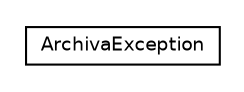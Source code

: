 #!/usr/local/bin/dot
#
# Class diagram 
# Generated by UmlGraph version 4.6 (http://www.spinellis.gr/sw/umlgraph)
#

digraph G {
	edge [fontname="Helvetica",fontsize=10,labelfontname="Helvetica",labelfontsize=10];
	node [fontname="Helvetica",fontsize=10,shape=plaintext];
	// org.apache.maven.archiva.common.ArchivaException
	c380 [label=<<table border="0" cellborder="1" cellspacing="0" cellpadding="2" port="p" href="./ArchivaException.html">
		<tr><td><table border="0" cellspacing="0" cellpadding="1">
			<tr><td> ArchivaException </td></tr>
		</table></td></tr>
		</table>>, fontname="Helvetica", fontcolor="black", fontsize=9.0];
}

